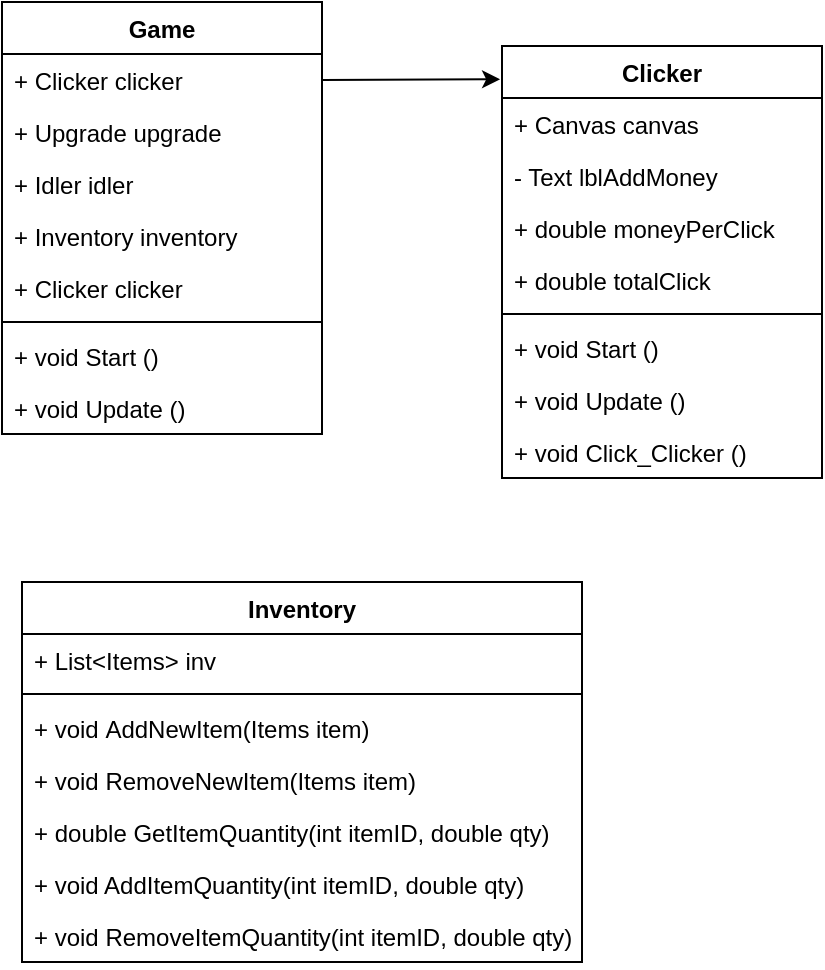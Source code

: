 <mxfile version="14.8.0" type="device"><diagram id="C5RBs43oDa-KdzZeNtuy" name="Page-1"><mxGraphModel dx="420" dy="359" grid="1" gridSize="10" guides="1" tooltips="1" connect="1" arrows="1" fold="1" page="1" pageScale="1" pageWidth="827" pageHeight="1169" math="0" shadow="0"><root><mxCell id="WIyWlLk6GJQsqaUBKTNV-0"/><mxCell id="WIyWlLk6GJQsqaUBKTNV-1" parent="WIyWlLk6GJQsqaUBKTNV-0"/><mxCell id="LNMBHUYAIfDyX8dJDHV8-0" value="Game" style="swimlane;fontStyle=1;align=center;verticalAlign=top;childLayout=stackLayout;horizontal=1;startSize=26;horizontalStack=0;resizeParent=1;resizeParentMax=0;resizeLast=0;collapsible=1;marginBottom=0;" vertex="1" parent="WIyWlLk6GJQsqaUBKTNV-1"><mxGeometry x="220" y="80" width="160" height="216" as="geometry"/></mxCell><mxCell id="LNMBHUYAIfDyX8dJDHV8-4" value="+ Clicker clicker" style="text;strokeColor=none;fillColor=none;align=left;verticalAlign=top;spacingLeft=4;spacingRight=4;overflow=hidden;rotatable=0;points=[[0,0.5],[1,0.5]];portConstraint=eastwest;" vertex="1" parent="LNMBHUYAIfDyX8dJDHV8-0"><mxGeometry y="26" width="160" height="26" as="geometry"/></mxCell><mxCell id="LNMBHUYAIfDyX8dJDHV8-1" value="+ Upgrade upgrade" style="text;strokeColor=none;fillColor=none;align=left;verticalAlign=top;spacingLeft=4;spacingRight=4;overflow=hidden;rotatable=0;points=[[0,0.5],[1,0.5]];portConstraint=eastwest;" vertex="1" parent="LNMBHUYAIfDyX8dJDHV8-0"><mxGeometry y="52" width="160" height="26" as="geometry"/></mxCell><mxCell id="LNMBHUYAIfDyX8dJDHV8-5" value="+ Idler idler" style="text;strokeColor=none;fillColor=none;align=left;verticalAlign=top;spacingLeft=4;spacingRight=4;overflow=hidden;rotatable=0;points=[[0,0.5],[1,0.5]];portConstraint=eastwest;" vertex="1" parent="LNMBHUYAIfDyX8dJDHV8-0"><mxGeometry y="78" width="160" height="26" as="geometry"/></mxCell><mxCell id="LNMBHUYAIfDyX8dJDHV8-6" value="+ Inventory inventory" style="text;strokeColor=none;fillColor=none;align=left;verticalAlign=top;spacingLeft=4;spacingRight=4;overflow=hidden;rotatable=0;points=[[0,0.5],[1,0.5]];portConstraint=eastwest;" vertex="1" parent="LNMBHUYAIfDyX8dJDHV8-0"><mxGeometry y="104" width="160" height="26" as="geometry"/></mxCell><mxCell id="LNMBHUYAIfDyX8dJDHV8-7" value="+ Clicker clicker" style="text;strokeColor=none;fillColor=none;align=left;verticalAlign=top;spacingLeft=4;spacingRight=4;overflow=hidden;rotatable=0;points=[[0,0.5],[1,0.5]];portConstraint=eastwest;" vertex="1" parent="LNMBHUYAIfDyX8dJDHV8-0"><mxGeometry y="130" width="160" height="26" as="geometry"/></mxCell><mxCell id="LNMBHUYAIfDyX8dJDHV8-2" value="" style="line;strokeWidth=1;fillColor=none;align=left;verticalAlign=middle;spacingTop=-1;spacingLeft=3;spacingRight=3;rotatable=0;labelPosition=right;points=[];portConstraint=eastwest;" vertex="1" parent="LNMBHUYAIfDyX8dJDHV8-0"><mxGeometry y="156" width="160" height="8" as="geometry"/></mxCell><mxCell id="LNMBHUYAIfDyX8dJDHV8-3" value="+ void Start ()" style="text;strokeColor=none;fillColor=none;align=left;verticalAlign=top;spacingLeft=4;spacingRight=4;overflow=hidden;rotatable=0;points=[[0,0.5],[1,0.5]];portConstraint=eastwest;" vertex="1" parent="LNMBHUYAIfDyX8dJDHV8-0"><mxGeometry y="164" width="160" height="26" as="geometry"/></mxCell><mxCell id="LNMBHUYAIfDyX8dJDHV8-8" value="+ void Update ()" style="text;strokeColor=none;fillColor=none;align=left;verticalAlign=top;spacingLeft=4;spacingRight=4;overflow=hidden;rotatable=0;points=[[0,0.5],[1,0.5]];portConstraint=eastwest;" vertex="1" parent="LNMBHUYAIfDyX8dJDHV8-0"><mxGeometry y="190" width="160" height="26" as="geometry"/></mxCell><mxCell id="LNMBHUYAIfDyX8dJDHV8-9" value="Clicker" style="swimlane;fontStyle=1;align=center;verticalAlign=top;childLayout=stackLayout;horizontal=1;startSize=26;horizontalStack=0;resizeParent=1;resizeParentMax=0;resizeLast=0;collapsible=1;marginBottom=0;" vertex="1" parent="WIyWlLk6GJQsqaUBKTNV-1"><mxGeometry x="470" y="102" width="160" height="216" as="geometry"/></mxCell><mxCell id="LNMBHUYAIfDyX8dJDHV8-10" value="+ Canvas canvas" style="text;strokeColor=none;fillColor=none;align=left;verticalAlign=top;spacingLeft=4;spacingRight=4;overflow=hidden;rotatable=0;points=[[0,0.5],[1,0.5]];portConstraint=eastwest;" vertex="1" parent="LNMBHUYAIfDyX8dJDHV8-9"><mxGeometry y="26" width="160" height="26" as="geometry"/></mxCell><mxCell id="LNMBHUYAIfDyX8dJDHV8-11" value="- Text lblAddMoney" style="text;strokeColor=none;fillColor=none;align=left;verticalAlign=top;spacingLeft=4;spacingRight=4;overflow=hidden;rotatable=0;points=[[0,0.5],[1,0.5]];portConstraint=eastwest;" vertex="1" parent="LNMBHUYAIfDyX8dJDHV8-9"><mxGeometry y="52" width="160" height="26" as="geometry"/></mxCell><mxCell id="LNMBHUYAIfDyX8dJDHV8-12" value="+ double moneyPerClick" style="text;strokeColor=none;fillColor=none;align=left;verticalAlign=top;spacingLeft=4;spacingRight=4;overflow=hidden;rotatable=0;points=[[0,0.5],[1,0.5]];portConstraint=eastwest;" vertex="1" parent="LNMBHUYAIfDyX8dJDHV8-9"><mxGeometry y="78" width="160" height="26" as="geometry"/></mxCell><mxCell id="LNMBHUYAIfDyX8dJDHV8-13" value="+ double totalClick" style="text;strokeColor=none;fillColor=none;align=left;verticalAlign=top;spacingLeft=4;spacingRight=4;overflow=hidden;rotatable=0;points=[[0,0.5],[1,0.5]];portConstraint=eastwest;" vertex="1" parent="LNMBHUYAIfDyX8dJDHV8-9"><mxGeometry y="104" width="160" height="26" as="geometry"/></mxCell><mxCell id="LNMBHUYAIfDyX8dJDHV8-15" value="" style="line;strokeWidth=1;fillColor=none;align=left;verticalAlign=middle;spacingTop=-1;spacingLeft=3;spacingRight=3;rotatable=0;labelPosition=right;points=[];portConstraint=eastwest;" vertex="1" parent="LNMBHUYAIfDyX8dJDHV8-9"><mxGeometry y="130" width="160" height="8" as="geometry"/></mxCell><mxCell id="LNMBHUYAIfDyX8dJDHV8-16" value="+ void Start ()" style="text;strokeColor=none;fillColor=none;align=left;verticalAlign=top;spacingLeft=4;spacingRight=4;overflow=hidden;rotatable=0;points=[[0,0.5],[1,0.5]];portConstraint=eastwest;" vertex="1" parent="LNMBHUYAIfDyX8dJDHV8-9"><mxGeometry y="138" width="160" height="26" as="geometry"/></mxCell><mxCell id="LNMBHUYAIfDyX8dJDHV8-17" value="+ void Update ()" style="text;strokeColor=none;fillColor=none;align=left;verticalAlign=top;spacingLeft=4;spacingRight=4;overflow=hidden;rotatable=0;points=[[0,0.5],[1,0.5]];portConstraint=eastwest;" vertex="1" parent="LNMBHUYAIfDyX8dJDHV8-9"><mxGeometry y="164" width="160" height="26" as="geometry"/></mxCell><mxCell id="LNMBHUYAIfDyX8dJDHV8-18" value="+ void Click_Clicker ()" style="text;strokeColor=none;fillColor=none;align=left;verticalAlign=top;spacingLeft=4;spacingRight=4;overflow=hidden;rotatable=0;points=[[0,0.5],[1,0.5]];portConstraint=eastwest;" vertex="1" parent="LNMBHUYAIfDyX8dJDHV8-9"><mxGeometry y="190" width="160" height="26" as="geometry"/></mxCell><mxCell id="LNMBHUYAIfDyX8dJDHV8-19" value="" style="endArrow=classic;html=1;exitX=1;exitY=0.5;exitDx=0;exitDy=0;entryX=-0.006;entryY=0.077;entryDx=0;entryDy=0;entryPerimeter=0;" edge="1" parent="WIyWlLk6GJQsqaUBKTNV-1" source="LNMBHUYAIfDyX8dJDHV8-4" target="LNMBHUYAIfDyX8dJDHV8-9"><mxGeometry width="50" height="50" relative="1" as="geometry"><mxPoint x="360" y="70" as="sourcePoint"/><mxPoint x="410" y="20" as="targetPoint"/></mxGeometry></mxCell><mxCell id="LNMBHUYAIfDyX8dJDHV8-21" value="Inventory" style="swimlane;fontStyle=1;align=center;verticalAlign=top;childLayout=stackLayout;horizontal=1;startSize=26;horizontalStack=0;resizeParent=1;resizeParentMax=0;resizeLast=0;collapsible=1;marginBottom=0;" vertex="1" parent="WIyWlLk6GJQsqaUBKTNV-1"><mxGeometry x="230" y="370" width="280" height="190" as="geometry"/></mxCell><mxCell id="LNMBHUYAIfDyX8dJDHV8-22" value="+ List&lt;Items&gt; inv" style="text;strokeColor=none;fillColor=none;align=left;verticalAlign=top;spacingLeft=4;spacingRight=4;overflow=hidden;rotatable=0;points=[[0,0.5],[1,0.5]];portConstraint=eastwest;" vertex="1" parent="LNMBHUYAIfDyX8dJDHV8-21"><mxGeometry y="26" width="280" height="26" as="geometry"/></mxCell><mxCell id="LNMBHUYAIfDyX8dJDHV8-27" value="" style="line;strokeWidth=1;fillColor=none;align=left;verticalAlign=middle;spacingTop=-1;spacingLeft=3;spacingRight=3;rotatable=0;labelPosition=right;points=[];portConstraint=eastwest;" vertex="1" parent="LNMBHUYAIfDyX8dJDHV8-21"><mxGeometry y="52" width="280" height="8" as="geometry"/></mxCell><mxCell id="LNMBHUYAIfDyX8dJDHV8-28" value="+ void AddNewItem(Items item)" style="text;strokeColor=none;fillColor=none;align=left;verticalAlign=top;spacingLeft=4;spacingRight=4;overflow=hidden;rotatable=0;points=[[0,0.5],[1,0.5]];portConstraint=eastwest;" vertex="1" parent="LNMBHUYAIfDyX8dJDHV8-21"><mxGeometry y="60" width="280" height="26" as="geometry"/></mxCell><mxCell id="LNMBHUYAIfDyX8dJDHV8-29" value="+ void RemoveNewItem(Items item)" style="text;strokeColor=none;fillColor=none;align=left;verticalAlign=top;spacingLeft=4;spacingRight=4;overflow=hidden;rotatable=0;points=[[0,0.5],[1,0.5]];portConstraint=eastwest;" vertex="1" parent="LNMBHUYAIfDyX8dJDHV8-21"><mxGeometry y="86" width="280" height="26" as="geometry"/></mxCell><mxCell id="LNMBHUYAIfDyX8dJDHV8-26" value="+ double GetItemQuantity(int itemID, double qty)" style="text;strokeColor=none;fillColor=none;align=left;verticalAlign=top;spacingLeft=4;spacingRight=4;overflow=hidden;rotatable=0;points=[[0,0.5],[1,0.5]];portConstraint=eastwest;" vertex="1" parent="LNMBHUYAIfDyX8dJDHV8-21"><mxGeometry y="112" width="280" height="26" as="geometry"/></mxCell><mxCell id="LNMBHUYAIfDyX8dJDHV8-25" value="+ void AddItemQuantity(int itemID, double qty)" style="text;strokeColor=none;fillColor=none;align=left;verticalAlign=top;spacingLeft=4;spacingRight=4;overflow=hidden;rotatable=0;points=[[0,0.5],[1,0.5]];portConstraint=eastwest;" vertex="1" parent="LNMBHUYAIfDyX8dJDHV8-21"><mxGeometry y="138" width="280" height="26" as="geometry"/></mxCell><mxCell id="LNMBHUYAIfDyX8dJDHV8-24" value="+ void RemoveItemQuantity(int itemID, double qty)" style="text;strokeColor=none;fillColor=none;align=left;verticalAlign=top;spacingLeft=4;spacingRight=4;overflow=hidden;rotatable=0;points=[[0,0.5],[1,0.5]];portConstraint=eastwest;" vertex="1" parent="LNMBHUYAIfDyX8dJDHV8-21"><mxGeometry y="164" width="280" height="26" as="geometry"/></mxCell></root></mxGraphModel></diagram></mxfile>
